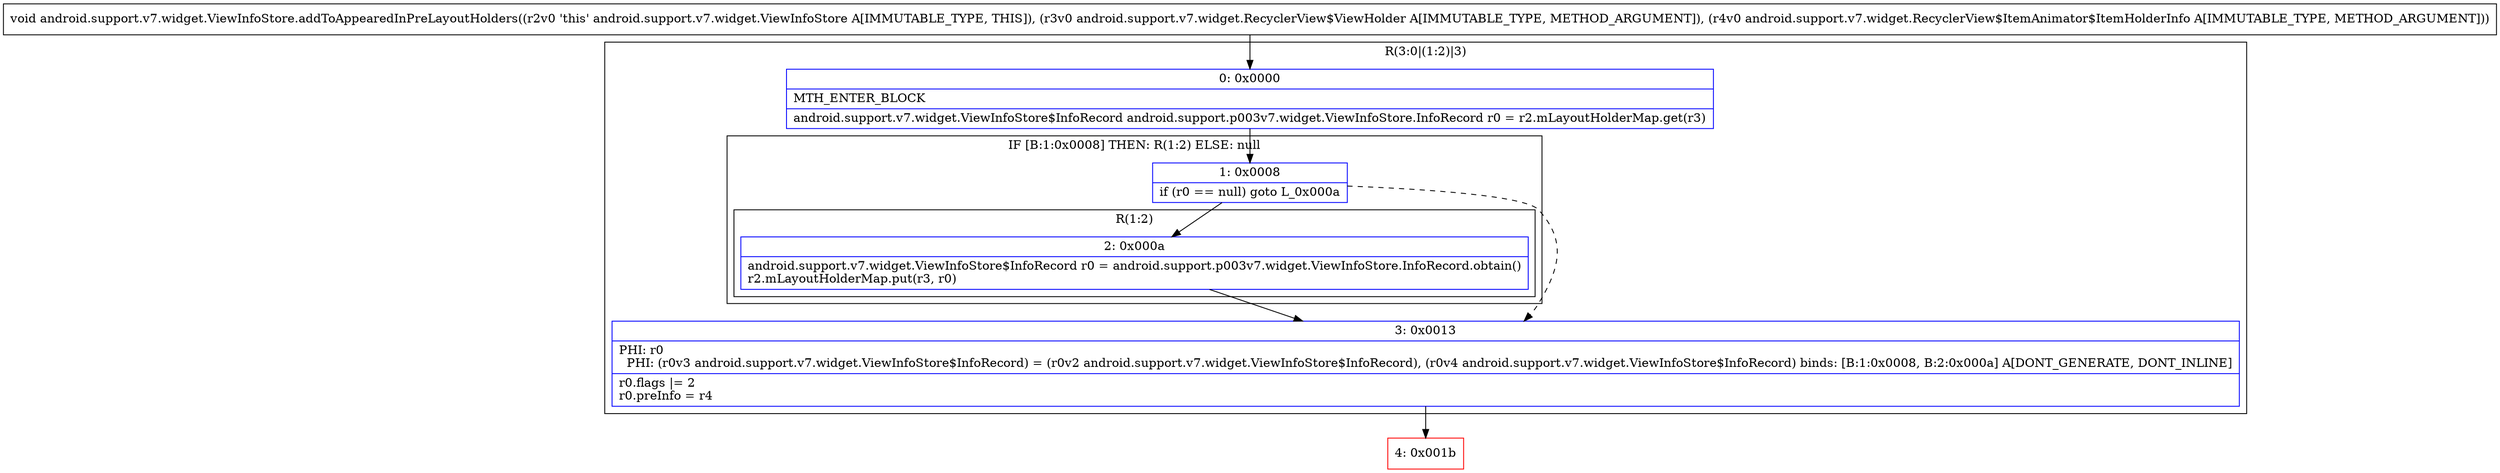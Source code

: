 digraph "CFG forandroid.support.v7.widget.ViewInfoStore.addToAppearedInPreLayoutHolders(Landroid\/support\/v7\/widget\/RecyclerView$ViewHolder;Landroid\/support\/v7\/widget\/RecyclerView$ItemAnimator$ItemHolderInfo;)V" {
subgraph cluster_Region_1081962655 {
label = "R(3:0|(1:2)|3)";
node [shape=record,color=blue];
Node_0 [shape=record,label="{0\:\ 0x0000|MTH_ENTER_BLOCK\l|android.support.v7.widget.ViewInfoStore$InfoRecord android.support.p003v7.widget.ViewInfoStore.InfoRecord r0 = r2.mLayoutHolderMap.get(r3)\l}"];
subgraph cluster_IfRegion_628241410 {
label = "IF [B:1:0x0008] THEN: R(1:2) ELSE: null";
node [shape=record,color=blue];
Node_1 [shape=record,label="{1\:\ 0x0008|if (r0 == null) goto L_0x000a\l}"];
subgraph cluster_Region_1673076107 {
label = "R(1:2)";
node [shape=record,color=blue];
Node_2 [shape=record,label="{2\:\ 0x000a|android.support.v7.widget.ViewInfoStore$InfoRecord r0 = android.support.p003v7.widget.ViewInfoStore.InfoRecord.obtain()\lr2.mLayoutHolderMap.put(r3, r0)\l}"];
}
}
Node_3 [shape=record,label="{3\:\ 0x0013|PHI: r0 \l  PHI: (r0v3 android.support.v7.widget.ViewInfoStore$InfoRecord) = (r0v2 android.support.v7.widget.ViewInfoStore$InfoRecord), (r0v4 android.support.v7.widget.ViewInfoStore$InfoRecord) binds: [B:1:0x0008, B:2:0x000a] A[DONT_GENERATE, DONT_INLINE]\l|r0.flags \|= 2\lr0.preInfo = r4\l}"];
}
Node_4 [shape=record,color=red,label="{4\:\ 0x001b}"];
MethodNode[shape=record,label="{void android.support.v7.widget.ViewInfoStore.addToAppearedInPreLayoutHolders((r2v0 'this' android.support.v7.widget.ViewInfoStore A[IMMUTABLE_TYPE, THIS]), (r3v0 android.support.v7.widget.RecyclerView$ViewHolder A[IMMUTABLE_TYPE, METHOD_ARGUMENT]), (r4v0 android.support.v7.widget.RecyclerView$ItemAnimator$ItemHolderInfo A[IMMUTABLE_TYPE, METHOD_ARGUMENT])) }"];
MethodNode -> Node_0;
Node_0 -> Node_1;
Node_1 -> Node_2;
Node_1 -> Node_3[style=dashed];
Node_2 -> Node_3;
Node_3 -> Node_4;
}


